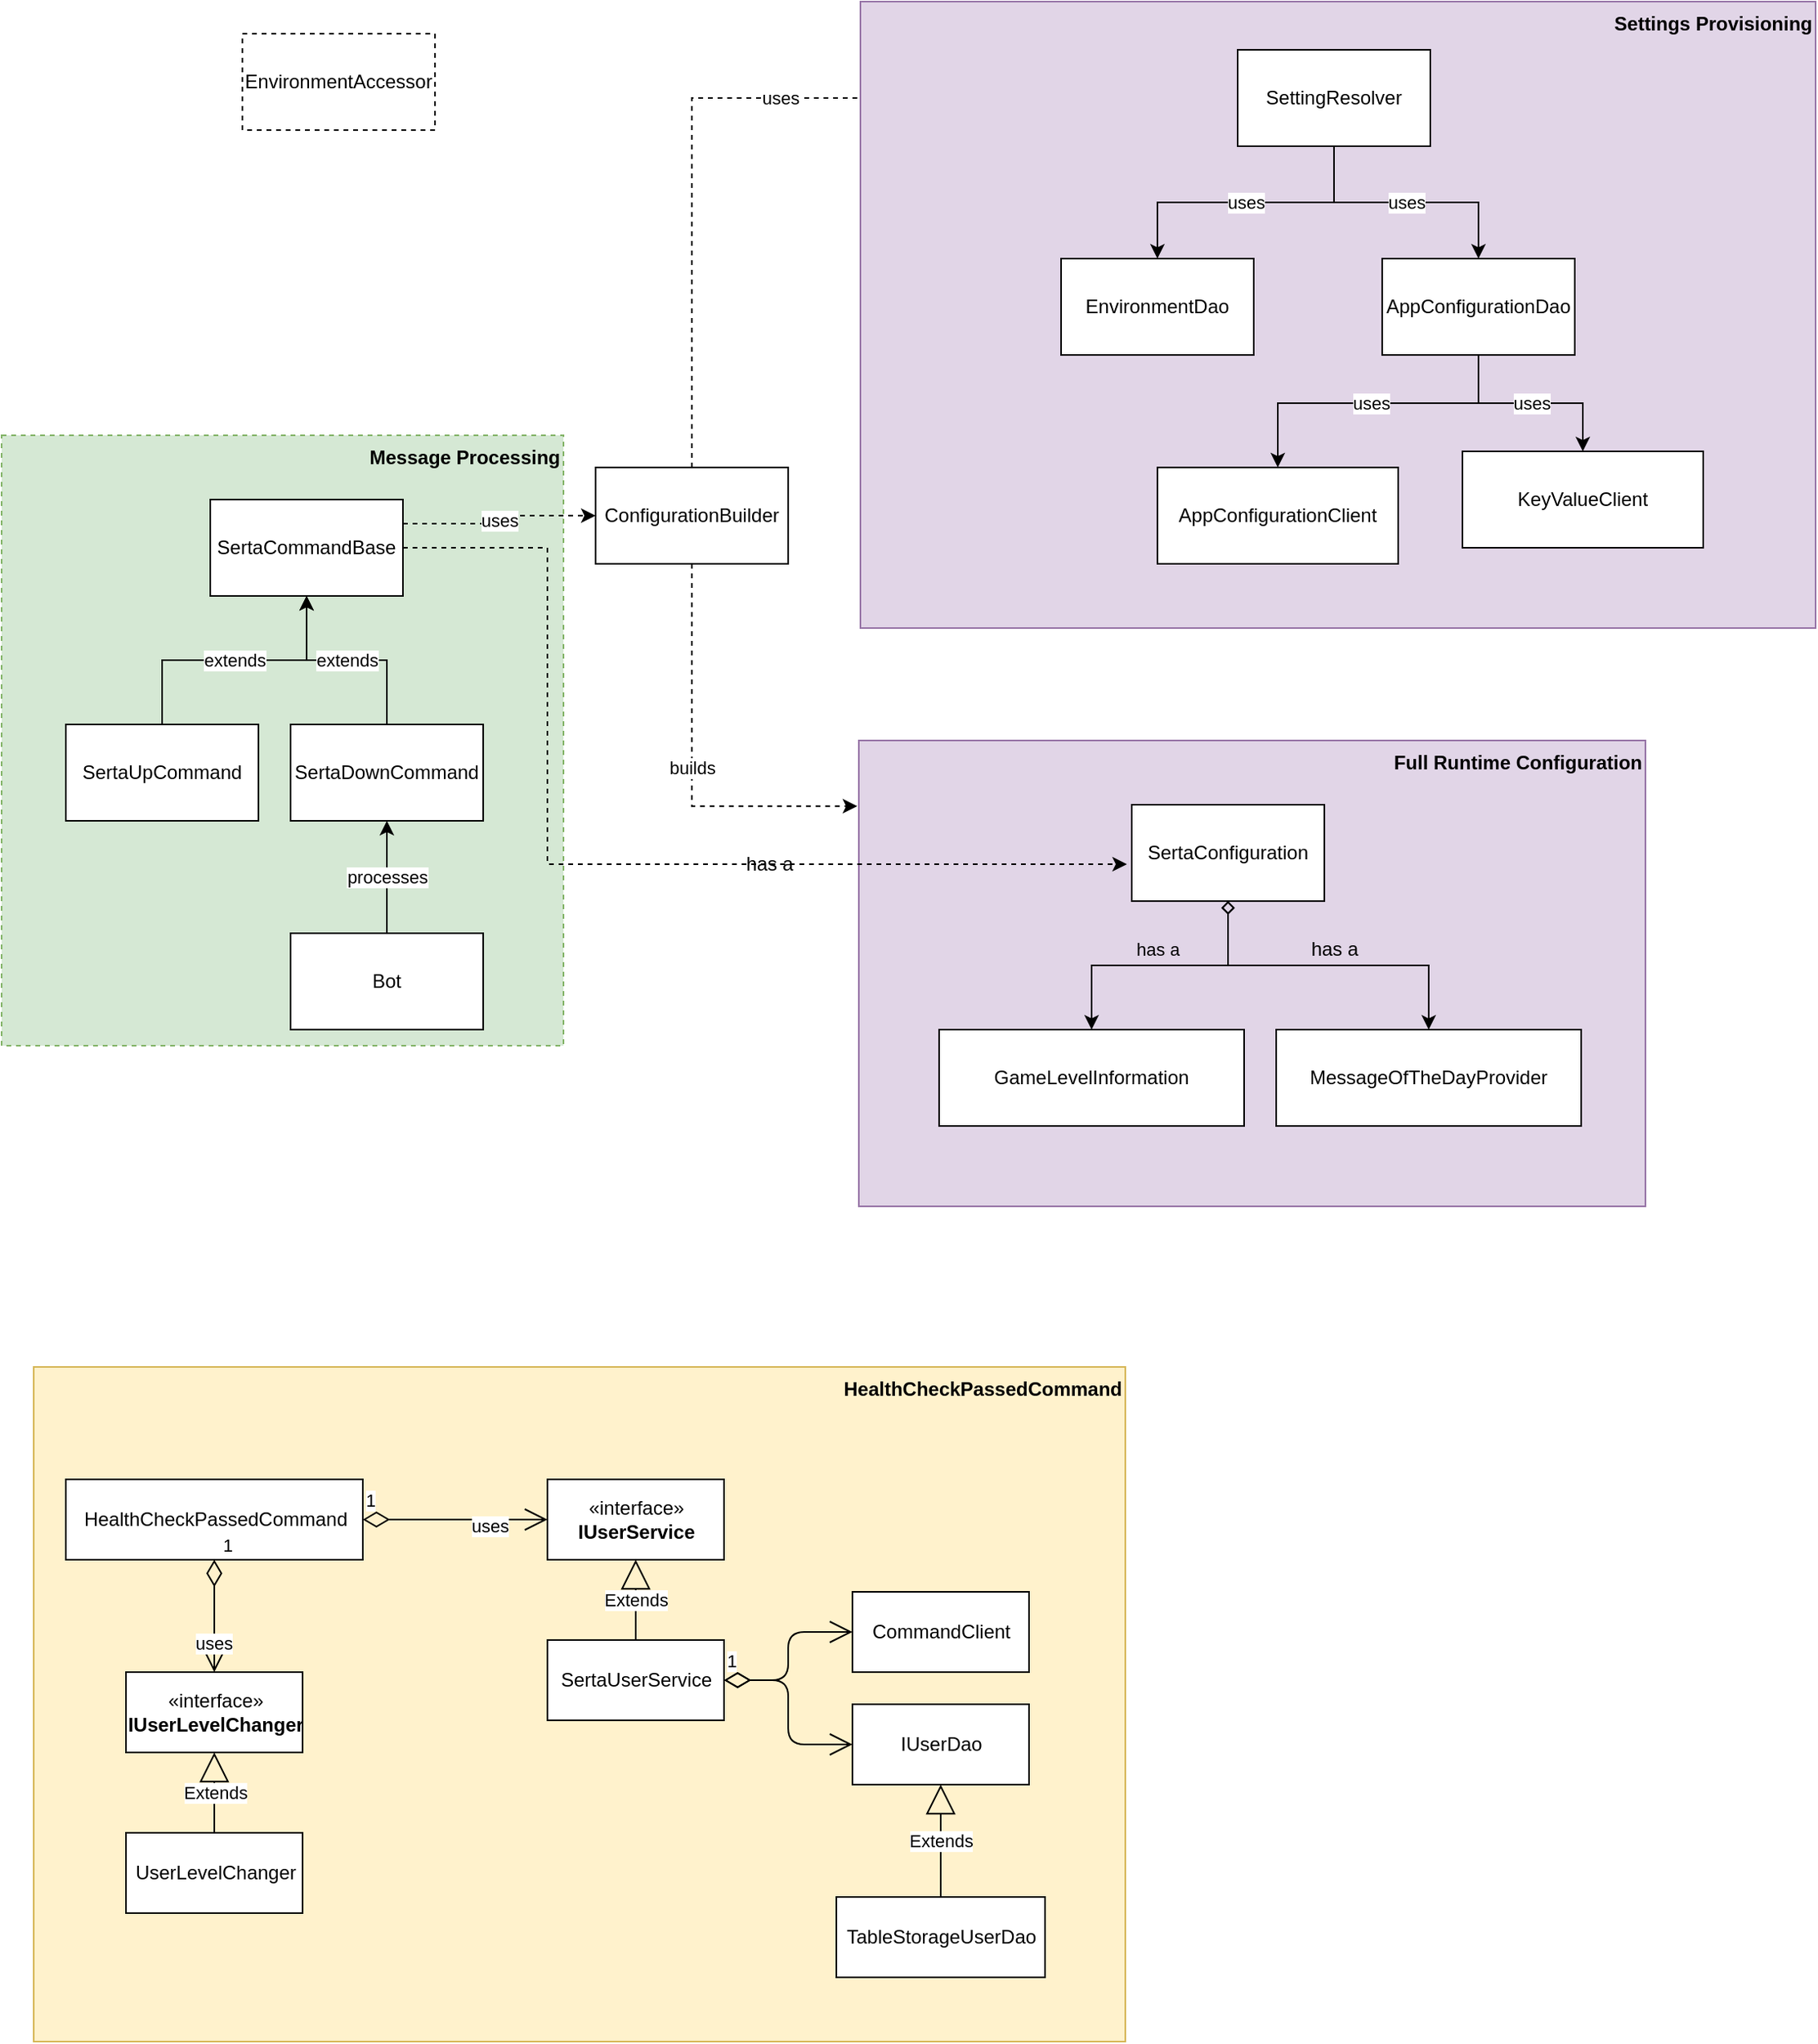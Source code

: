 <mxfile version="13.0.6" type="github">
  <diagram id="GnVgiSFdVF10wmryirrv" name="Page-1">
    <mxGraphModel dx="1230" dy="2183" grid="1" gridSize="10" guides="1" tooltips="1" connect="1" arrows="1" fold="1" page="1" pageScale="1" pageWidth="850" pageHeight="1100" math="0" shadow="0">
      <root>
        <mxCell id="0" />
        <mxCell id="1" parent="0" />
        <mxCell id="4HCinlOvz4c1UebS4xHj-32" value="HealthCheckPassedCommand" style="rounded=0;whiteSpace=wrap;html=1;fillColor=#fff2cc;strokeColor=#d6b656;fontStyle=1;align=right;verticalAlign=top;" vertex="1" parent="1">
          <mxGeometry x="40" y="610" width="680" height="420" as="geometry" />
        </mxCell>
        <mxCell id="5fEO6STA1TvdQxu0LVJK-40" value="Message Processing" style="rounded=0;whiteSpace=wrap;html=1;dashed=1;align=right;fontStyle=1;verticalAlign=top;fillColor=#d5e8d4;strokeColor=#82b366;" parent="1" vertex="1">
          <mxGeometry x="20" y="30" width="350" height="380" as="geometry" />
        </mxCell>
        <mxCell id="5fEO6STA1TvdQxu0LVJK-2" value="EnvironmentAccessor" style="rounded=0;whiteSpace=wrap;html=1;dashed=1;" parent="1" vertex="1">
          <mxGeometry x="170" y="-220" width="120" height="60" as="geometry" />
        </mxCell>
        <mxCell id="5fEO6STA1TvdQxu0LVJK-35" value="uses" style="edgeStyle=orthogonalEdgeStyle;rounded=0;orthogonalLoop=1;jettySize=auto;html=1;exitX=0.5;exitY=0;exitDx=0;exitDy=0;entryX=0;entryY=0.5;entryDx=0;entryDy=0;dashed=1;" parent="1" source="5fEO6STA1TvdQxu0LVJK-3" target="5fEO6STA1TvdQxu0LVJK-1" edge="1">
          <mxGeometry relative="1" as="geometry" />
        </mxCell>
        <mxCell id="5fEO6STA1TvdQxu0LVJK-39" value="builds" style="edgeStyle=orthogonalEdgeStyle;rounded=0;orthogonalLoop=1;jettySize=auto;html=1;exitX=0.5;exitY=1;exitDx=0;exitDy=0;entryX=-0.002;entryY=0.141;entryDx=0;entryDy=0;entryPerimeter=0;dashed=1;" parent="1" source="5fEO6STA1TvdQxu0LVJK-3" target="5fEO6STA1TvdQxu0LVJK-34" edge="1">
          <mxGeometry relative="1" as="geometry" />
        </mxCell>
        <mxCell id="5fEO6STA1TvdQxu0LVJK-3" value="ConfigurationBuilder" style="rounded=0;whiteSpace=wrap;html=1;" parent="1" vertex="1">
          <mxGeometry x="390" y="50" width="120" height="60" as="geometry" />
        </mxCell>
        <mxCell id="5fEO6STA1TvdQxu0LVJK-30" value="uses" style="edgeStyle=orthogonalEdgeStyle;rounded=0;orthogonalLoop=1;jettySize=auto;html=1;exitX=1;exitY=0.25;exitDx=0;exitDy=0;entryX=0;entryY=0.5;entryDx=0;entryDy=0;dashed=1;" parent="1" source="5fEO6STA1TvdQxu0LVJK-11" target="5fEO6STA1TvdQxu0LVJK-3" edge="1">
          <mxGeometry relative="1" as="geometry" />
        </mxCell>
        <mxCell id="5fEO6STA1TvdQxu0LVJK-11" value="SertaCommandBase" style="rounded=0;whiteSpace=wrap;html=1;" parent="1" vertex="1">
          <mxGeometry x="150" y="70" width="120" height="60" as="geometry" />
        </mxCell>
        <mxCell id="5fEO6STA1TvdQxu0LVJK-28" value="extends" style="edgeStyle=orthogonalEdgeStyle;rounded=0;orthogonalLoop=1;jettySize=auto;html=1;exitX=0.5;exitY=0;exitDx=0;exitDy=0;entryX=0.5;entryY=1;entryDx=0;entryDy=0;" parent="1" source="5fEO6STA1TvdQxu0LVJK-25" target="5fEO6STA1TvdQxu0LVJK-11" edge="1">
          <mxGeometry relative="1" as="geometry" />
        </mxCell>
        <mxCell id="5fEO6STA1TvdQxu0LVJK-25" value="SertaUpCommand" style="rounded=0;whiteSpace=wrap;html=1;" parent="1" vertex="1">
          <mxGeometry x="60" y="210" width="120" height="60" as="geometry" />
        </mxCell>
        <mxCell id="5fEO6STA1TvdQxu0LVJK-29" value="extends" style="edgeStyle=orthogonalEdgeStyle;rounded=0;orthogonalLoop=1;jettySize=auto;html=1;exitX=0.5;exitY=0;exitDx=0;exitDy=0;entryX=0.5;entryY=1;entryDx=0;entryDy=0;" parent="1" source="5fEO6STA1TvdQxu0LVJK-27" target="5fEO6STA1TvdQxu0LVJK-11" edge="1">
          <mxGeometry relative="1" as="geometry">
            <mxPoint x="420" y="150" as="targetPoint" />
          </mxGeometry>
        </mxCell>
        <mxCell id="5fEO6STA1TvdQxu0LVJK-27" value="SertaDownCommand" style="rounded=0;whiteSpace=wrap;html=1;" parent="1" vertex="1">
          <mxGeometry x="200" y="210" width="120" height="60" as="geometry" />
        </mxCell>
        <mxCell id="5fEO6STA1TvdQxu0LVJK-32" value="processes" style="edgeStyle=orthogonalEdgeStyle;rounded=0;orthogonalLoop=1;jettySize=auto;html=1;entryX=0.5;entryY=1;entryDx=0;entryDy=0;" parent="1" source="5fEO6STA1TvdQxu0LVJK-31" target="5fEO6STA1TvdQxu0LVJK-27" edge="1">
          <mxGeometry relative="1" as="geometry">
            <Array as="points">
              <mxPoint x="260" y="310" />
              <mxPoint x="260" y="310" />
            </Array>
          </mxGeometry>
        </mxCell>
        <mxCell id="5fEO6STA1TvdQxu0LVJK-31" value="Bot" style="rounded=0;whiteSpace=wrap;html=1;" parent="1" vertex="1">
          <mxGeometry x="200" y="340" width="120" height="60" as="geometry" />
        </mxCell>
        <mxCell id="5fEO6STA1TvdQxu0LVJK-37" value="" style="group;verticalAlign=top;" parent="1" vertex="1" connectable="0">
          <mxGeometry x="555" y="-240" width="595" height="390" as="geometry" />
        </mxCell>
        <mxCell id="5fEO6STA1TvdQxu0LVJK-36" value="&lt;b&gt;Settings Provisioning&lt;/b&gt;" style="rounded=0;whiteSpace=wrap;html=1;align=right;fillColor=#e1d5e7;strokeColor=#9673a6;verticalAlign=top;" parent="5fEO6STA1TvdQxu0LVJK-37" vertex="1">
          <mxGeometry width="595" height="390" as="geometry" />
        </mxCell>
        <mxCell id="5fEO6STA1TvdQxu0LVJK-1" value="SettingResolver" style="rounded=0;whiteSpace=wrap;html=1;" parent="5fEO6STA1TvdQxu0LVJK-37" vertex="1">
          <mxGeometry x="235" y="30" width="120" height="60" as="geometry" />
        </mxCell>
        <mxCell id="5fEO6STA1TvdQxu0LVJK-5" value="EnvironmentDao" style="rounded=0;whiteSpace=wrap;html=1;" parent="5fEO6STA1TvdQxu0LVJK-37" vertex="1">
          <mxGeometry x="125" y="160" width="120" height="60" as="geometry" />
        </mxCell>
        <mxCell id="5fEO6STA1TvdQxu0LVJK-13" value="uses" style="edgeStyle=orthogonalEdgeStyle;rounded=0;orthogonalLoop=1;jettySize=auto;html=1;exitX=0.5;exitY=1;exitDx=0;exitDy=0;entryX=0.5;entryY=0;entryDx=0;entryDy=0;" parent="5fEO6STA1TvdQxu0LVJK-37" source="5fEO6STA1TvdQxu0LVJK-1" target="5fEO6STA1TvdQxu0LVJK-5" edge="1">
          <mxGeometry relative="1" as="geometry" />
        </mxCell>
        <mxCell id="5fEO6STA1TvdQxu0LVJK-14" value="AppConfigurationDao" style="rounded=0;whiteSpace=wrap;html=1;" parent="5fEO6STA1TvdQxu0LVJK-37" vertex="1">
          <mxGeometry x="325" y="160" width="120" height="60" as="geometry" />
        </mxCell>
        <mxCell id="5fEO6STA1TvdQxu0LVJK-15" value="uses" style="edgeStyle=orthogonalEdgeStyle;rounded=0;orthogonalLoop=1;jettySize=auto;html=1;exitX=0.5;exitY=1;exitDx=0;exitDy=0;entryX=0.5;entryY=0;entryDx=0;entryDy=0;" parent="5fEO6STA1TvdQxu0LVJK-37" source="5fEO6STA1TvdQxu0LVJK-1" target="5fEO6STA1TvdQxu0LVJK-14" edge="1">
          <mxGeometry relative="1" as="geometry" />
        </mxCell>
        <mxCell id="5fEO6STA1TvdQxu0LVJK-16" value="AppConfigurationClient" style="rounded=0;whiteSpace=wrap;html=1;" parent="5fEO6STA1TvdQxu0LVJK-37" vertex="1">
          <mxGeometry x="185" y="290" width="150" height="60" as="geometry" />
        </mxCell>
        <mxCell id="5fEO6STA1TvdQxu0LVJK-18" value="uses" style="edgeStyle=orthogonalEdgeStyle;rounded=0;orthogonalLoop=1;jettySize=auto;html=1;" parent="5fEO6STA1TvdQxu0LVJK-37" source="5fEO6STA1TvdQxu0LVJK-14" target="5fEO6STA1TvdQxu0LVJK-16" edge="1">
          <mxGeometry relative="1" as="geometry">
            <Array as="points">
              <mxPoint x="385" y="250" />
              <mxPoint x="260" y="250" />
            </Array>
          </mxGeometry>
        </mxCell>
        <mxCell id="5fEO6STA1TvdQxu0LVJK-17" value="KeyValueClient" style="rounded=0;whiteSpace=wrap;html=1;" parent="5fEO6STA1TvdQxu0LVJK-37" vertex="1">
          <mxGeometry x="375" y="280" width="150" height="60" as="geometry" />
        </mxCell>
        <mxCell id="5fEO6STA1TvdQxu0LVJK-19" value="uses" style="edgeStyle=orthogonalEdgeStyle;rounded=0;orthogonalLoop=1;jettySize=auto;html=1;" parent="5fEO6STA1TvdQxu0LVJK-37" source="5fEO6STA1TvdQxu0LVJK-14" target="5fEO6STA1TvdQxu0LVJK-17" edge="1">
          <mxGeometry relative="1" as="geometry" />
        </mxCell>
        <mxCell id="5fEO6STA1TvdQxu0LVJK-34" value="&lt;b&gt;Full Runtime Configuration&lt;br&gt;&lt;/b&gt;" style="rounded=0;whiteSpace=wrap;html=1;align=right;fillColor=#e1d5e7;strokeColor=#9673a6;verticalAlign=top;" parent="1" vertex="1">
          <mxGeometry x="554" y="220" width="490" height="290" as="geometry" />
        </mxCell>
        <mxCell id="5fEO6STA1TvdQxu0LVJK-4" value="SertaConfiguration" style="rounded=0;whiteSpace=wrap;html=1;" parent="1" vertex="1">
          <mxGeometry x="724" y="260" width="120" height="60" as="geometry" />
        </mxCell>
        <mxCell id="5fEO6STA1TvdQxu0LVJK-6" value="MessageOfTheDayProvider" style="rounded=0;whiteSpace=wrap;html=1;" parent="1" vertex="1">
          <mxGeometry x="814" y="400" width="190" height="60" as="geometry" />
        </mxCell>
        <mxCell id="5fEO6STA1TvdQxu0LVJK-9" style="edgeStyle=orthogonalEdgeStyle;rounded=0;orthogonalLoop=1;jettySize=auto;html=1;exitX=0.5;exitY=1;exitDx=0;exitDy=0;entryX=0.5;entryY=0;entryDx=0;entryDy=0;startArrow=diamond;startFill=0;" parent="1" source="5fEO6STA1TvdQxu0LVJK-4" target="5fEO6STA1TvdQxu0LVJK-6" edge="1">
          <mxGeometry relative="1" as="geometry" />
        </mxCell>
        <mxCell id="5fEO6STA1TvdQxu0LVJK-10" value="has a" style="text;html=1;align=center;verticalAlign=middle;resizable=0;points=[];" parent="5fEO6STA1TvdQxu0LVJK-9" vertex="1" connectable="0">
          <mxGeometry x="0.333" y="2" relative="1" as="geometry">
            <mxPoint x="-30.8" y="-8" as="offset" />
          </mxGeometry>
        </mxCell>
        <mxCell id="5fEO6STA1TvdQxu0LVJK-7" value="GameLevelInformation" style="rounded=0;whiteSpace=wrap;html=1;" parent="1" vertex="1">
          <mxGeometry x="604" y="400" width="190" height="60" as="geometry" />
        </mxCell>
        <mxCell id="5fEO6STA1TvdQxu0LVJK-8" value="has a" style="edgeStyle=orthogonalEdgeStyle;rounded=0;orthogonalLoop=1;jettySize=auto;html=1;startArrow=diamond;startFill=0;fillColor=#e1d5e7;strokeColor=#000000;labelBackgroundColor=none;" parent="1" source="5fEO6STA1TvdQxu0LVJK-4" target="5fEO6STA1TvdQxu0LVJK-7" edge="1">
          <mxGeometry x="0.018" y="-10" relative="1" as="geometry">
            <mxPoint as="offset" />
          </mxGeometry>
        </mxCell>
        <mxCell id="5fEO6STA1TvdQxu0LVJK-20" style="edgeStyle=orthogonalEdgeStyle;rounded=0;orthogonalLoop=1;jettySize=auto;html=1;exitX=1;exitY=0.5;exitDx=0;exitDy=0;entryX=-0.025;entryY=0.617;entryDx=0;entryDy=0;dashed=1;entryPerimeter=0;" parent="1" source="5fEO6STA1TvdQxu0LVJK-11" target="5fEO6STA1TvdQxu0LVJK-4" edge="1">
          <mxGeometry relative="1" as="geometry">
            <Array as="points">
              <mxPoint x="360" y="100" />
              <mxPoint x="360" y="297" />
            </Array>
          </mxGeometry>
        </mxCell>
        <mxCell id="5fEO6STA1TvdQxu0LVJK-21" value="has a" style="text;html=1;align=center;verticalAlign=middle;resizable=0;points=[];" parent="5fEO6STA1TvdQxu0LVJK-20" vertex="1" connectable="0">
          <mxGeometry x="0.31" relative="1" as="geometry">
            <mxPoint as="offset" />
          </mxGeometry>
        </mxCell>
        <mxCell id="4HCinlOvz4c1UebS4xHj-2" value="HealthCheckPassedCommand" style="html=1;" vertex="1" parent="1">
          <mxGeometry x="60" y="680" width="185" height="50" as="geometry" />
        </mxCell>
        <mxCell id="4HCinlOvz4c1UebS4xHj-7" value="«interface»&lt;br&gt;&lt;b&gt;IUserLevelChanger&lt;/b&gt;" style="html=1;" vertex="1" parent="1">
          <mxGeometry x="97.5" y="800" width="110" height="50" as="geometry" />
        </mxCell>
        <mxCell id="4HCinlOvz4c1UebS4xHj-8" value="«interface»&lt;br&gt;&lt;b&gt;IUserService&lt;/b&gt;" style="html=1;" vertex="1" parent="1">
          <mxGeometry x="360" y="680" width="110" height="50" as="geometry" />
        </mxCell>
        <mxCell id="4HCinlOvz4c1UebS4xHj-9" value="1" style="endArrow=open;html=1;endSize=12;startArrow=diamondThin;startSize=14;startFill=0;edgeStyle=orthogonalEdgeStyle;align=left;verticalAlign=bottom;entryX=0;entryY=0.5;entryDx=0;entryDy=0;" edge="1" parent="1" source="4HCinlOvz4c1UebS4xHj-2" target="4HCinlOvz4c1UebS4xHj-8">
          <mxGeometry x="-1" y="3" relative="1" as="geometry">
            <mxPoint x="222.5" y="665" as="sourcePoint" />
            <mxPoint x="382.5" y="665" as="targetPoint" />
          </mxGeometry>
        </mxCell>
        <mxCell id="4HCinlOvz4c1UebS4xHj-10" value="uses" style="edgeLabel;html=1;align=center;verticalAlign=middle;resizable=0;points=[];" vertex="1" connectable="0" parent="4HCinlOvz4c1UebS4xHj-9">
          <mxGeometry x="0.367" y="-4" relative="1" as="geometry">
            <mxPoint as="offset" />
          </mxGeometry>
        </mxCell>
        <mxCell id="4HCinlOvz4c1UebS4xHj-14" value="1" style="endArrow=open;html=1;endSize=12;startArrow=diamondThin;startSize=14;startFill=0;edgeStyle=orthogonalEdgeStyle;align=left;verticalAlign=bottom;entryX=0.5;entryY=0;entryDx=0;entryDy=0;" edge="1" parent="1" source="4HCinlOvz4c1UebS4xHj-2" target="4HCinlOvz4c1UebS4xHj-7">
          <mxGeometry x="-1" y="3" relative="1" as="geometry">
            <mxPoint x="222.5" y="740" as="sourcePoint" />
            <mxPoint x="382.5" y="704.5" as="targetPoint" />
          </mxGeometry>
        </mxCell>
        <mxCell id="4HCinlOvz4c1UebS4xHj-15" value="uses" style="edgeLabel;html=1;align=center;verticalAlign=middle;resizable=0;points=[];" vertex="1" connectable="0" parent="4HCinlOvz4c1UebS4xHj-14">
          <mxGeometry x="0.47" y="-1" relative="1" as="geometry">
            <mxPoint as="offset" />
          </mxGeometry>
        </mxCell>
        <mxCell id="4HCinlOvz4c1UebS4xHj-19" value="SertaUserService" style="html=1;" vertex="1" parent="1">
          <mxGeometry x="360" y="780" width="110" height="50" as="geometry" />
        </mxCell>
        <mxCell id="4HCinlOvz4c1UebS4xHj-20" value="Extends" style="endArrow=block;endSize=16;endFill=0;html=1;entryX=0.5;entryY=1;entryDx=0;entryDy=0;" edge="1" parent="1" source="4HCinlOvz4c1UebS4xHj-19" target="4HCinlOvz4c1UebS4xHj-8">
          <mxGeometry width="160" relative="1" as="geometry">
            <mxPoint x="280" y="900" as="sourcePoint" />
            <mxPoint x="440" y="900" as="targetPoint" />
          </mxGeometry>
        </mxCell>
        <mxCell id="4HCinlOvz4c1UebS4xHj-22" value="CommandClient" style="html=1;" vertex="1" parent="1">
          <mxGeometry x="550" y="750" width="110" height="50" as="geometry" />
        </mxCell>
        <mxCell id="4HCinlOvz4c1UebS4xHj-23" value="IUserDao" style="html=1;" vertex="1" parent="1">
          <mxGeometry x="550" y="820" width="110" height="50" as="geometry" />
        </mxCell>
        <mxCell id="4HCinlOvz4c1UebS4xHj-24" value="1" style="endArrow=open;html=1;endSize=12;startArrow=diamondThin;startSize=14;startFill=0;edgeStyle=orthogonalEdgeStyle;align=left;verticalAlign=bottom;entryX=0;entryY=0.5;entryDx=0;entryDy=0;" edge="1" parent="1" source="4HCinlOvz4c1UebS4xHj-19" target="4HCinlOvz4c1UebS4xHj-22">
          <mxGeometry x="-1" y="3" relative="1" as="geometry">
            <mxPoint x="470" y="805" as="sourcePoint" />
            <mxPoint x="630" y="805" as="targetPoint" />
          </mxGeometry>
        </mxCell>
        <mxCell id="4HCinlOvz4c1UebS4xHj-25" value="1" style="endArrow=open;html=1;endSize=12;startArrow=diamondThin;startSize=14;startFill=0;edgeStyle=orthogonalEdgeStyle;align=left;verticalAlign=bottom;entryX=0;entryY=0.5;entryDx=0;entryDy=0;" edge="1" parent="1" source="4HCinlOvz4c1UebS4xHj-19" target="4HCinlOvz4c1UebS4xHj-23">
          <mxGeometry x="-1" y="3" relative="1" as="geometry">
            <mxPoint x="410" y="960" as="sourcePoint" />
            <mxPoint x="570" y="960" as="targetPoint" />
          </mxGeometry>
        </mxCell>
        <mxCell id="4HCinlOvz4c1UebS4xHj-26" value="TableStorageUserDao" style="html=1;" vertex="1" parent="1">
          <mxGeometry x="540" y="940" width="130" height="50" as="geometry" />
        </mxCell>
        <mxCell id="4HCinlOvz4c1UebS4xHj-29" value="Extends" style="endArrow=block;endSize=16;endFill=0;html=1;entryX=0.5;entryY=1;entryDx=0;entryDy=0;exitX=0.5;exitY=0;exitDx=0;exitDy=0;" edge="1" parent="1" source="4HCinlOvz4c1UebS4xHj-26" target="4HCinlOvz4c1UebS4xHj-23">
          <mxGeometry width="160" relative="1" as="geometry">
            <mxPoint x="360" y="990" as="sourcePoint" />
            <mxPoint x="520" y="990" as="targetPoint" />
          </mxGeometry>
        </mxCell>
        <mxCell id="4HCinlOvz4c1UebS4xHj-30" value="UserLevelChanger" style="html=1;" vertex="1" parent="1">
          <mxGeometry x="97.5" y="900" width="110" height="50" as="geometry" />
        </mxCell>
        <mxCell id="4HCinlOvz4c1UebS4xHj-31" value="Extends" style="endArrow=block;endSize=16;endFill=0;html=1;entryX=0.5;entryY=1;entryDx=0;entryDy=0;exitX=0.5;exitY=0;exitDx=0;exitDy=0;" edge="1" parent="1" source="4HCinlOvz4c1UebS4xHj-30" target="4HCinlOvz4c1UebS4xHj-7">
          <mxGeometry width="160" relative="1" as="geometry">
            <mxPoint x="60" y="990" as="sourcePoint" />
            <mxPoint x="220" y="990" as="targetPoint" />
          </mxGeometry>
        </mxCell>
      </root>
    </mxGraphModel>
  </diagram>
</mxfile>
